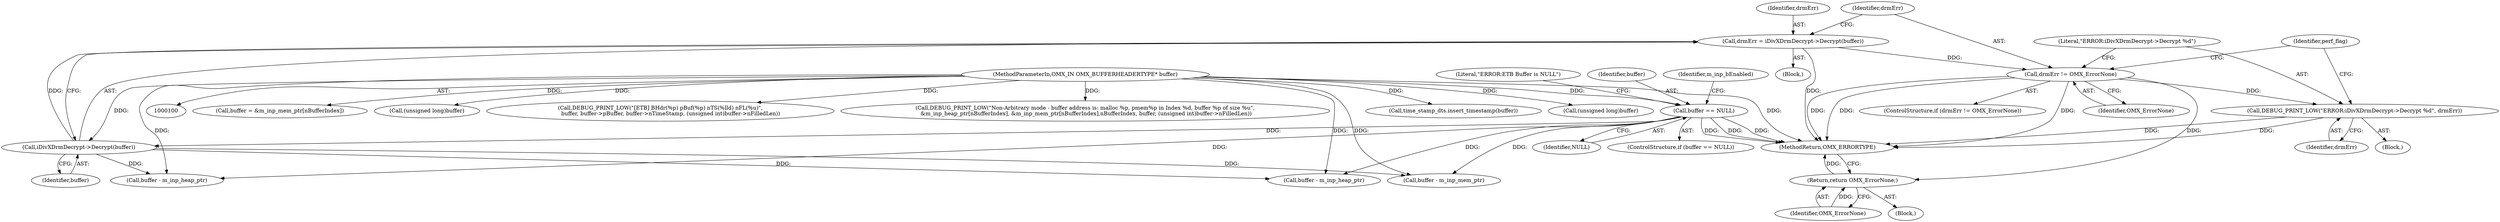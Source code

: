 digraph "0_Android_5b82f4f90c3d531313714df4b936f92fb0ff15cf@API" {
"1000170" [label="(Call,drmErr = iDivXDrmDecrypt->Decrypt(buffer))"];
"1000172" [label="(Call,iDivXDrmDecrypt->Decrypt(buffer))"];
"1000134" [label="(Call,buffer == NULL)"];
"1000102" [label="(MethodParameterIn,OMX_IN OMX_BUFFERHEADERTYPE* buffer)"];
"1000175" [label="(Call,drmErr != OMX_ErrorNone)"];
"1000179" [label="(Call,DEBUG_PRINT_LOW(\"ERROR:iDivXDrmDecrypt->Decrypt %d\", drmErr))"];
"1000340" [label="(Return,return OMX_ErrorNone;)"];
"1000139" [label="(Literal,\"ERROR:ETB Buffer is NULL\")"];
"1000175" [label="(Call,drmErr != OMX_ErrorNone)"];
"1000247" [label="(Call,buffer = &m_inp_mem_ptr[nBufferIndex])"];
"1000334" [label="(Call,(unsigned long)buffer)"];
"1000177" [label="(Identifier,OMX_ErrorNone)"];
"1000180" [label="(Literal,\"ERROR:iDivXDrmDecrypt->Decrypt %d\")"];
"1000303" [label="(Call,DEBUG_PRINT_LOW(\"[ETB] BHdr(%p) pBuf(%p) nTS(%lld) nFL(%u)\",\n            buffer, buffer->pBuffer, buffer->nTimeStamp, (unsigned int)buffer->nFilledLen))"];
"1000171" [label="(Identifier,drmErr)"];
"1000181" [label="(Identifier,drmErr)"];
"1000340" [label="(Return,return OMX_ErrorNone;)"];
"1000136" [label="(Identifier,NULL)"];
"1000135" [label="(Identifier,buffer)"];
"1000211" [label="(Call,buffer - m_inp_heap_ptr)"];
"1000183" [label="(Identifier,perf_flag)"];
"1000178" [label="(Block,)"];
"1000133" [label="(ControlStructure,if (buffer == NULL))"];
"1000341" [label="(Identifier,OMX_ErrorNone)"];
"1000168" [label="(Block,)"];
"1000103" [label="(Block,)"];
"1000102" [label="(MethodParameterIn,OMX_IN OMX_BUFFERHEADERTYPE* buffer)"];
"1000253" [label="(Call,DEBUG_PRINT_LOW(\"Non-Arbitrary mode - buffer address is: malloc %p, pmem%p in Index %d, buffer %p of size %u\",\n &m_inp_heap_ptr[nBufferIndex], &m_inp_mem_ptr[nBufferIndex],nBufferIndex, buffer, (unsigned int)buffer->nFilledLen))"];
"1000338" [label="(Call,time_stamp_dts.insert_timestamp(buffer))"];
"1000179" [label="(Call,DEBUG_PRINT_LOW(\"ERROR:iDivXDrmDecrypt->Decrypt %d\", drmErr))"];
"1000176" [label="(Identifier,drmErr)"];
"1000134" [label="(Call,buffer == NULL)"];
"1000274" [label="(Call,buffer - m_inp_mem_ptr)"];
"1000170" [label="(Call,drmErr = iDivXDrmDecrypt->Decrypt(buffer))"];
"1000174" [label="(ControlStructure,if (drmErr != OMX_ErrorNone))"];
"1000173" [label="(Identifier,buffer)"];
"1000172" [label="(Call,iDivXDrmDecrypt->Decrypt(buffer))"];
"1000199" [label="(Call,buffer - m_inp_heap_ptr)"];
"1000342" [label="(MethodReturn,OMX_ERRORTYPE)"];
"1000324" [label="(Call,(unsigned long)buffer)"];
"1000144" [label="(Identifier,m_inp_bEnabled)"];
"1000170" -> "1000168"  [label="AST: "];
"1000170" -> "1000172"  [label="CFG: "];
"1000171" -> "1000170"  [label="AST: "];
"1000172" -> "1000170"  [label="AST: "];
"1000176" -> "1000170"  [label="CFG: "];
"1000170" -> "1000342"  [label="DDG: "];
"1000172" -> "1000170"  [label="DDG: "];
"1000170" -> "1000175"  [label="DDG: "];
"1000172" -> "1000173"  [label="CFG: "];
"1000173" -> "1000172"  [label="AST: "];
"1000134" -> "1000172"  [label="DDG: "];
"1000102" -> "1000172"  [label="DDG: "];
"1000172" -> "1000199"  [label="DDG: "];
"1000172" -> "1000211"  [label="DDG: "];
"1000172" -> "1000274"  [label="DDG: "];
"1000134" -> "1000133"  [label="AST: "];
"1000134" -> "1000136"  [label="CFG: "];
"1000135" -> "1000134"  [label="AST: "];
"1000136" -> "1000134"  [label="AST: "];
"1000139" -> "1000134"  [label="CFG: "];
"1000144" -> "1000134"  [label="CFG: "];
"1000134" -> "1000342"  [label="DDG: "];
"1000134" -> "1000342"  [label="DDG: "];
"1000134" -> "1000342"  [label="DDG: "];
"1000102" -> "1000134"  [label="DDG: "];
"1000134" -> "1000199"  [label="DDG: "];
"1000134" -> "1000211"  [label="DDG: "];
"1000134" -> "1000274"  [label="DDG: "];
"1000102" -> "1000100"  [label="AST: "];
"1000102" -> "1000342"  [label="DDG: "];
"1000102" -> "1000199"  [label="DDG: "];
"1000102" -> "1000211"  [label="DDG: "];
"1000102" -> "1000247"  [label="DDG: "];
"1000102" -> "1000253"  [label="DDG: "];
"1000102" -> "1000274"  [label="DDG: "];
"1000102" -> "1000303"  [label="DDG: "];
"1000102" -> "1000324"  [label="DDG: "];
"1000102" -> "1000334"  [label="DDG: "];
"1000102" -> "1000338"  [label="DDG: "];
"1000175" -> "1000174"  [label="AST: "];
"1000175" -> "1000177"  [label="CFG: "];
"1000176" -> "1000175"  [label="AST: "];
"1000177" -> "1000175"  [label="AST: "];
"1000180" -> "1000175"  [label="CFG: "];
"1000183" -> "1000175"  [label="CFG: "];
"1000175" -> "1000342"  [label="DDG: "];
"1000175" -> "1000342"  [label="DDG: "];
"1000175" -> "1000342"  [label="DDG: "];
"1000175" -> "1000179"  [label="DDG: "];
"1000175" -> "1000340"  [label="DDG: "];
"1000179" -> "1000178"  [label="AST: "];
"1000179" -> "1000181"  [label="CFG: "];
"1000180" -> "1000179"  [label="AST: "];
"1000181" -> "1000179"  [label="AST: "];
"1000183" -> "1000179"  [label="CFG: "];
"1000179" -> "1000342"  [label="DDG: "];
"1000179" -> "1000342"  [label="DDG: "];
"1000340" -> "1000103"  [label="AST: "];
"1000340" -> "1000341"  [label="CFG: "];
"1000341" -> "1000340"  [label="AST: "];
"1000342" -> "1000340"  [label="CFG: "];
"1000340" -> "1000342"  [label="DDG: "];
"1000341" -> "1000340"  [label="DDG: "];
}
